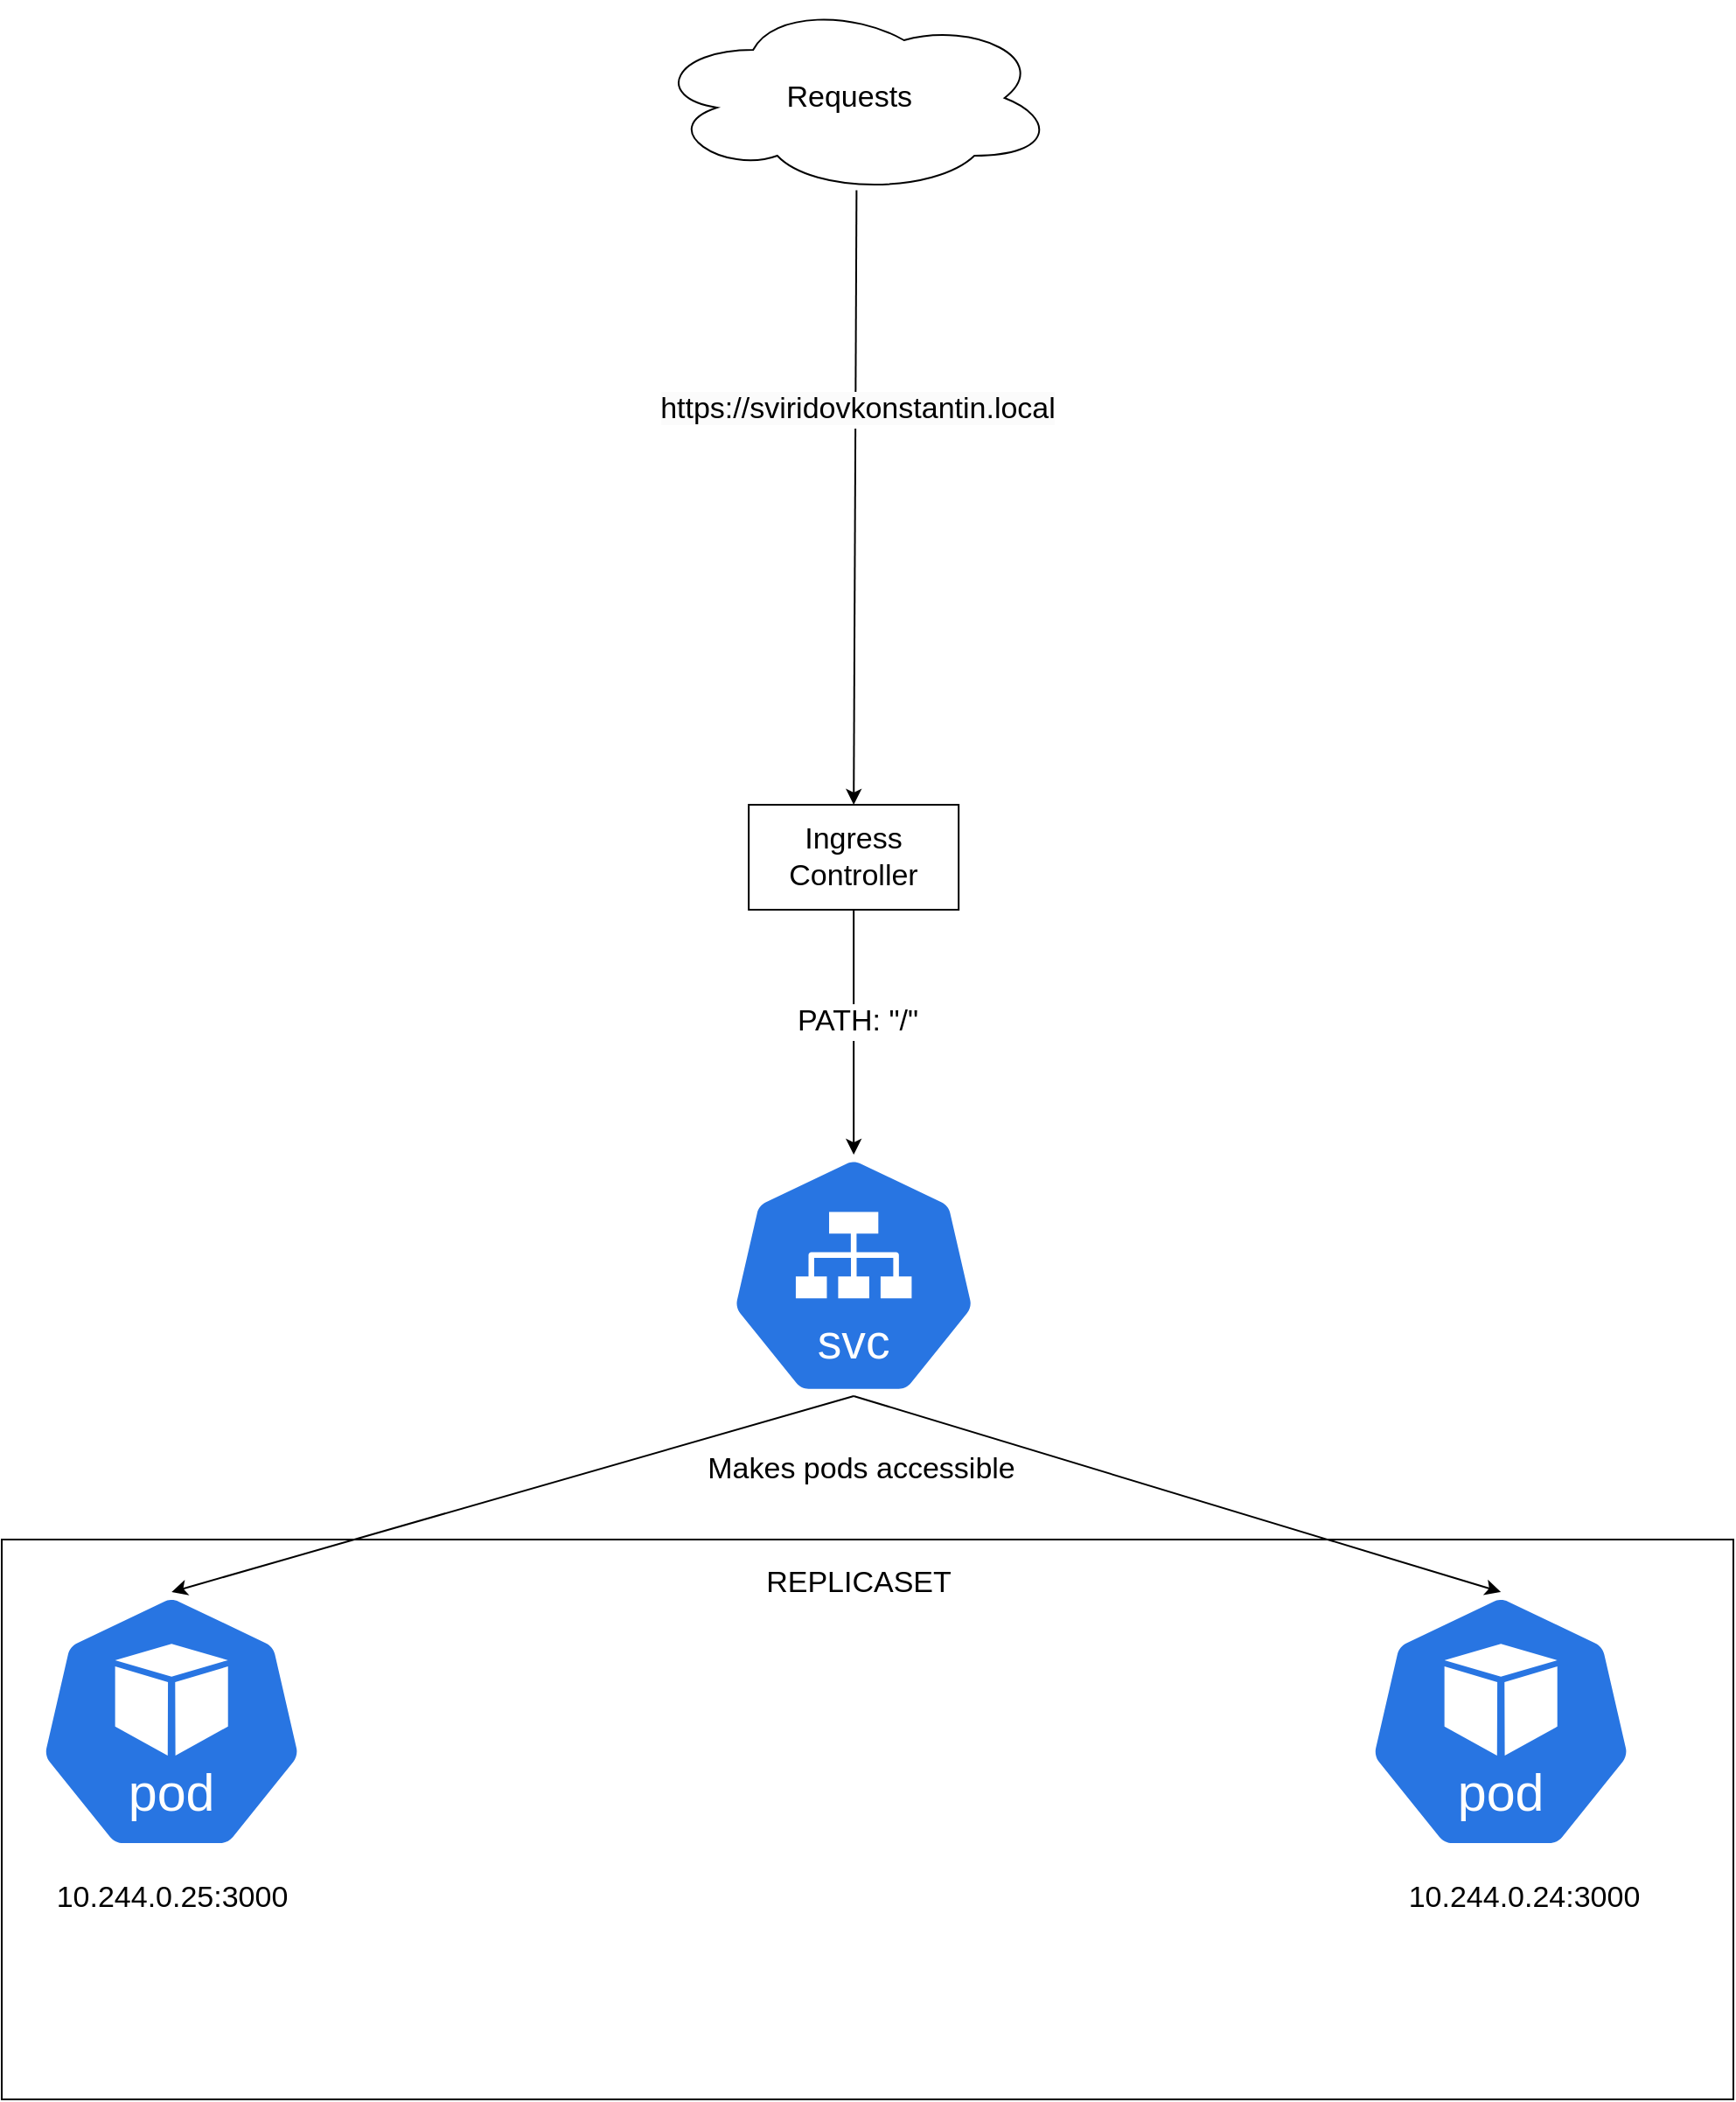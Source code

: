 <mxfile version="24.8.4">
  <diagram name="Страница — 1" id="CxeYqZlNNohPFbJ6z3kX">
    <mxGraphModel dx="2879" dy="2397" grid="1" gridSize="10" guides="1" tooltips="1" connect="1" arrows="1" fold="1" page="1" pageScale="1" pageWidth="827" pageHeight="1169" math="0" shadow="0">
      <root>
        <mxCell id="0" />
        <mxCell id="1" parent="0" />
        <mxCell id="-RmHIkZGcY0uF7QK0LFG-6" value="" style="rounded=0;whiteSpace=wrap;html=1;" parent="1" vertex="1">
          <mxGeometry x="-140" y="240" width="990" height="320" as="geometry" />
        </mxCell>
        <mxCell id="WAUxL1C-aB_4WvaoG28v-1" value="" style="aspect=fixed;sketch=0;html=1;dashed=0;whitespace=wrap;verticalLabelPosition=bottom;verticalAlign=top;fillColor=#2875E2;strokeColor=#ffffff;points=[[0.005,0.63,0],[0.1,0.2,0],[0.9,0.2,0],[0.5,0,0],[0.995,0.63,0],[0.72,0.99,0],[0.5,1,0],[0.28,0.99,0]];shape=mxgraph.kubernetes.icon2;kubernetesLabel=1;prIcon=pod" parent="1" vertex="1">
          <mxGeometry x="-120" y="270" width="154.17" height="148" as="geometry" />
        </mxCell>
        <mxCell id="WAUxL1C-aB_4WvaoG28v-2" value="" style="aspect=fixed;sketch=0;html=1;dashed=0;whitespace=wrap;verticalLabelPosition=bottom;verticalAlign=top;fillColor=#2875E2;strokeColor=#ffffff;points=[[0.005,0.63,0],[0.1,0.2,0],[0.9,0.2,0],[0.5,0,0],[0.995,0.63,0],[0.72,0.99,0],[0.5,1,0],[0.28,0.99,0]];shape=mxgraph.kubernetes.icon2;kubernetesLabel=1;prIcon=svc" parent="1" vertex="1">
          <mxGeometry x="275.21" y="20" width="143.75" height="138" as="geometry" />
        </mxCell>
        <mxCell id="WAUxL1C-aB_4WvaoG28v-3" value="" style="endArrow=classic;html=1;rounded=0;exitX=0.5;exitY=1;exitDx=0;exitDy=0;exitPerimeter=0;entryX=0.5;entryY=0;entryDx=0;entryDy=0;entryPerimeter=0;" parent="1" source="WAUxL1C-aB_4WvaoG28v-2" target="WAUxL1C-aB_4WvaoG28v-1" edge="1">
          <mxGeometry width="50" height="50" relative="1" as="geometry">
            <mxPoint x="410" y="370" as="sourcePoint" />
            <mxPoint x="460" y="320" as="targetPoint" />
          </mxGeometry>
        </mxCell>
        <mxCell id="WAUxL1C-aB_4WvaoG28v-11" value="&lt;font style=&quot;font-size: 17px;&quot;&gt;Makes pods accessible&lt;/font&gt;" style="edgeLabel;html=1;align=center;verticalAlign=middle;resizable=0;points=[];" parent="WAUxL1C-aB_4WvaoG28v-3" vertex="1" connectable="0">
          <mxGeometry x="-0.289" relative="1" as="geometry">
            <mxPoint x="142" y="2" as="offset" />
          </mxGeometry>
        </mxCell>
        <mxCell id="WAUxL1C-aB_4WvaoG28v-5" value="&lt;font style=&quot;font-size: 17px;&quot;&gt;10.244.0.25:3000&lt;/font&gt;&lt;div&gt;&lt;span style=&quot;font-size: 17px;&quot;&gt;&lt;br&gt;&lt;/span&gt;&lt;div style=&quot;font-size: 17px;&quot;&gt;&lt;br&gt;&lt;/div&gt;&lt;/div&gt;" style="text;html=1;align=center;verticalAlign=middle;resizable=0;points=[];autosize=1;strokeColor=none;fillColor=none;" parent="1" vertex="1">
          <mxGeometry x="-122.92" y="430" width="160" height="70" as="geometry" />
        </mxCell>
        <mxCell id="WAUxL1C-aB_4WvaoG28v-6" value="" style="endArrow=classic;html=1;rounded=0;exitX=0.507;exitY=0.98;exitDx=0;exitDy=0;exitPerimeter=0;entryX=0.5;entryY=0;entryDx=0;entryDy=0;" parent="1" source="WAUxL1C-aB_4WvaoG28v-7" target="ojSTsFX4a-UrZdm155kS-1" edge="1">
          <mxGeometry width="50" height="50" relative="1" as="geometry">
            <mxPoint x="347" y="-110" as="sourcePoint" />
            <mxPoint x="347" y="-190" as="targetPoint" />
          </mxGeometry>
        </mxCell>
        <mxCell id="WAUxL1C-aB_4WvaoG28v-9" value="&lt;span style=&quot;font-size: 17px; background-color: rgb(251, 251, 251);&quot;&gt;https://sviridovkonstantin.local&lt;/span&gt;" style="edgeLabel;html=1;align=center;verticalAlign=middle;resizable=0;points=[];" parent="WAUxL1C-aB_4WvaoG28v-6" vertex="1" connectable="0">
          <mxGeometry x="-0.287" y="1" relative="1" as="geometry">
            <mxPoint as="offset" />
          </mxGeometry>
        </mxCell>
        <mxCell id="WAUxL1C-aB_4WvaoG28v-7" value="&lt;font style=&quot;font-size: 17px;&quot;&gt;Requests&amp;nbsp;&lt;/font&gt;" style="ellipse;shape=cloud;whiteSpace=wrap;html=1;" parent="1" vertex="1">
          <mxGeometry x="232.09" y="-639" width="230" height="110" as="geometry" />
        </mxCell>
        <mxCell id="-RmHIkZGcY0uF7QK0LFG-2" value="" style="aspect=fixed;sketch=0;html=1;dashed=0;whitespace=wrap;verticalLabelPosition=bottom;verticalAlign=top;fillColor=#2875E2;strokeColor=#ffffff;points=[[0.005,0.63,0],[0.1,0.2,0],[0.9,0.2,0],[0.5,0,0],[0.995,0.63,0],[0.72,0.99,0],[0.5,1,0],[0.28,0.99,0]];shape=mxgraph.kubernetes.icon2;kubernetesLabel=1;prIcon=pod" parent="1" vertex="1">
          <mxGeometry x="640" y="270" width="154.17" height="148" as="geometry" />
        </mxCell>
        <mxCell id="-RmHIkZGcY0uF7QK0LFG-3" value="" style="endArrow=classic;html=1;rounded=0;exitX=0.5;exitY=1;exitDx=0;exitDy=0;exitPerimeter=0;entryX=0.5;entryY=0;entryDx=0;entryDy=0;entryPerimeter=0;" parent="1" source="WAUxL1C-aB_4WvaoG28v-2" target="-RmHIkZGcY0uF7QK0LFG-2" edge="1">
          <mxGeometry width="50" height="50" relative="1" as="geometry">
            <mxPoint x="550" y="370" as="sourcePoint" />
            <mxPoint x="600" y="320" as="targetPoint" />
          </mxGeometry>
        </mxCell>
        <mxCell id="-RmHIkZGcY0uF7QK0LFG-4" value="&lt;font style=&quot;font-size: 17px;&quot;&gt;10.244.0.24:3000&lt;/font&gt;" style="text;html=1;align=center;verticalAlign=middle;resizable=0;points=[];autosize=1;strokeColor=none;fillColor=none;" parent="1" vertex="1">
          <mxGeometry x="650" y="430" width="160" height="30" as="geometry" />
        </mxCell>
        <mxCell id="-RmHIkZGcY0uF7QK0LFG-8" value="&lt;font style=&quot;font-size: 17px;&quot;&gt;REPLICASET&lt;/font&gt;" style="text;html=1;align=center;verticalAlign=middle;whiteSpace=wrap;rounded=0;" parent="1" vertex="1">
          <mxGeometry x="320" y="250" width="60" height="30" as="geometry" />
        </mxCell>
        <mxCell id="ojSTsFX4a-UrZdm155kS-1" value="&lt;font style=&quot;font-size: 17px;&quot;&gt;Ingress Controller&lt;/font&gt;" style="rounded=0;whiteSpace=wrap;html=1;" vertex="1" parent="1">
          <mxGeometry x="287.08" y="-180" width="120" height="60" as="geometry" />
        </mxCell>
        <mxCell id="ojSTsFX4a-UrZdm155kS-4" value="" style="endArrow=classic;html=1;rounded=0;entryX=0.5;entryY=0;entryDx=0;entryDy=0;entryPerimeter=0;exitX=0.5;exitY=1;exitDx=0;exitDy=0;" edge="1" parent="1" source="ojSTsFX4a-UrZdm155kS-1" target="WAUxL1C-aB_4WvaoG28v-2">
          <mxGeometry width="50" height="50" relative="1" as="geometry">
            <mxPoint x="340" y="-120" as="sourcePoint" />
            <mxPoint x="390" y="-170" as="targetPoint" />
          </mxGeometry>
        </mxCell>
        <mxCell id="ojSTsFX4a-UrZdm155kS-5" value="&lt;font style=&quot;font-size: 17px;&quot;&gt;PATH: &quot;/&quot;&lt;/font&gt;" style="edgeLabel;html=1;align=center;verticalAlign=middle;resizable=0;points=[];" vertex="1" connectable="0" parent="ojSTsFX4a-UrZdm155kS-4">
          <mxGeometry x="-0.084" y="2" relative="1" as="geometry">
            <mxPoint as="offset" />
          </mxGeometry>
        </mxCell>
      </root>
    </mxGraphModel>
  </diagram>
</mxfile>
